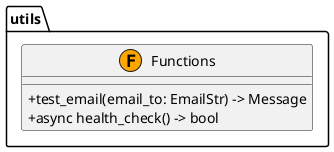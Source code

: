 @startuml
skinparam classAttributeIconSize 0

package "utils" {
  class Functions <<(F,orange)>> {
    +test_email(email_to: EmailStr) -> Message
    +async health_check() -> bool
  }
}

' Relationships
@enduml
